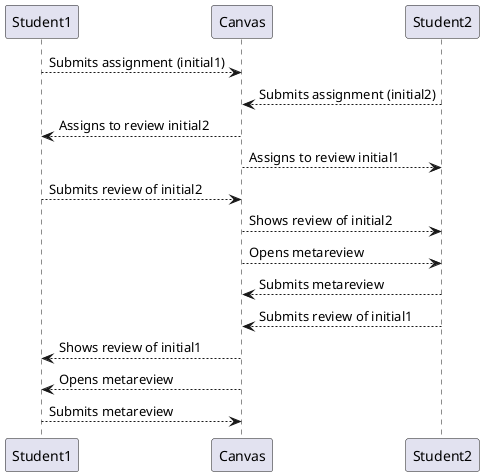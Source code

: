 @startuml
Student1 --> Canvas: Submits assignment (initial1)
Student2 --> Canvas: Submits assignment (initial2)
Canvas --> Student1: Assigns to review initial2
Canvas --> Student2: Assigns to review initial1

Student1 --> Canvas: Submits review of initial2
Canvas --> Student2: Shows review of initial2
Canvas --> Student2: Opens metareview
Student2 --> Canvas: Submits metareview

Student2 --> Canvas: Submits review of initial1
Canvas --> Student1: Shows review of initial1
Canvas --> Student1: Opens metareview
Student1 --> Canvas: Submits metareview

@enduml